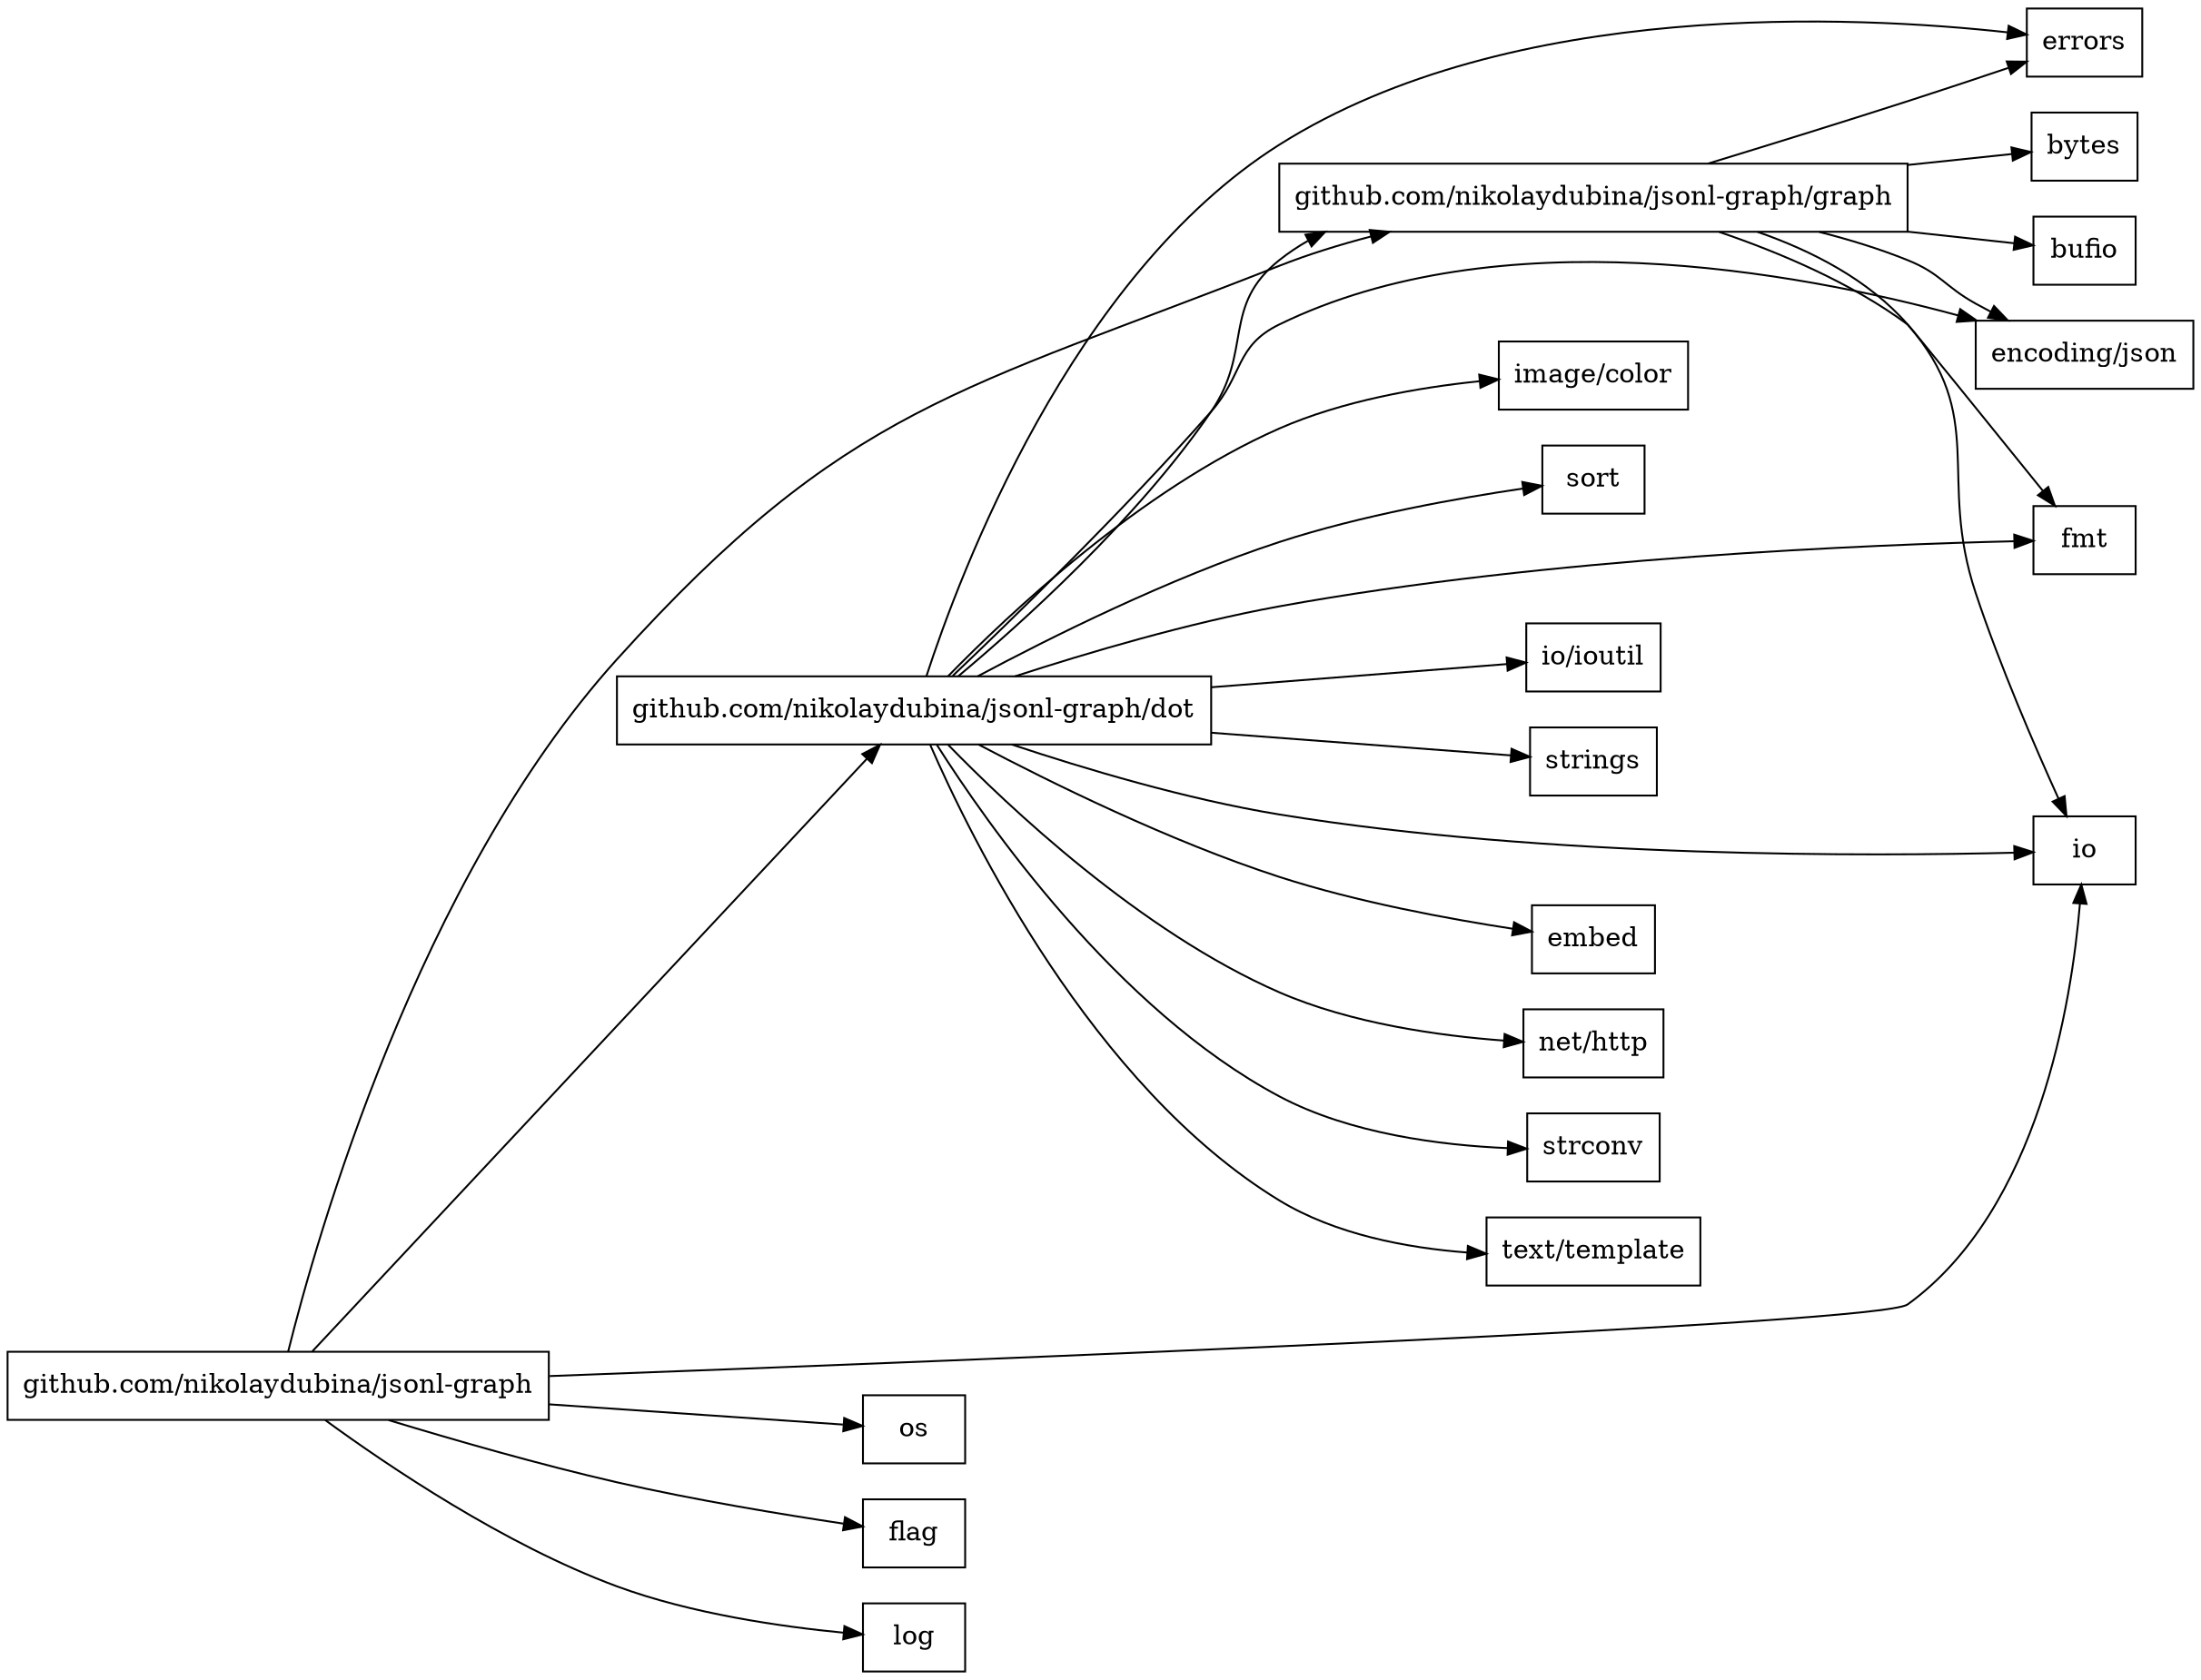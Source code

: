 digraph G {
rankdir=LR
"errors"
[
shape=record
label="{ errors }"
]

"embed"
[
shape=record
label="{ embed }"
]

"net/http"
[
shape=record
label="{ net/http }"
]

"strconv"
[
shape=record
label="{ strconv }"
]

"text/template"
[
shape=record
label="{ text/template }"
]

"bytes"
[
shape=record
label="{ bytes }"
]

"github.com/nikolaydubina/jsonl-graph/graph"
[
shape=record
label="{ github.com/nikolaydubina/jsonl-graph/graph }"
]

"bufio"
[
shape=record
label="{ bufio }"
]

"encoding/json"
[
shape=record
label="{ encoding/json }"
]

"io"
[
shape=record
label="{ io }"
]

"github.com/nikolaydubina/jsonl-graph/dot"
[
shape=record
label="{ github.com/nikolaydubina/jsonl-graph/dot }"
]

"image/color"
[
shape=record
label="{ image/color }"
]

"sort"
[
shape=record
label="{ sort }"
]

"github.com/nikolaydubina/jsonl-graph"
[
shape=record
label="{ github.com/nikolaydubina/jsonl-graph }"
]

"os"
[
shape=record
label="{ os }"
]

"fmt"
[
shape=record
label="{ fmt }"
]

"io/ioutil"
[
shape=record
label="{ io/ioutil }"
]

"strings"
[
shape=record
label="{ strings }"
]

"flag"
[
shape=record
label="{ flag }"
]

"log"
[
shape=record
label="{ log }"
]

"github.com/nikolaydubina/jsonl-graph/dot" -> "encoding/json"
"github.com/nikolaydubina/jsonl-graph/dot" -> "io"
"github.com/nikolaydubina/jsonl-graph/dot" -> "strconv"
"github.com/nikolaydubina/jsonl-graph/graph" -> "fmt"
"github.com/nikolaydubina/jsonl-graph/dot" -> "embed"
"github.com/nikolaydubina/jsonl-graph/dot" -> "image/color"
"github.com/nikolaydubina/jsonl-graph/dot" -> "sort"
"github.com/nikolaydubina/jsonl-graph/dot" -> "strings"
"github.com/nikolaydubina/jsonl-graph" -> "github.com/nikolaydubina/jsonl-graph/graph"
"github.com/nikolaydubina/jsonl-graph" -> "log"
"github.com/nikolaydubina/jsonl-graph/graph" -> "bytes"
"github.com/nikolaydubina/jsonl-graph/graph" -> "errors"
"github.com/nikolaydubina/jsonl-graph/dot" -> "io/ioutil"
"github.com/nikolaydubina/jsonl-graph/dot" -> "text/template"
"github.com/nikolaydubina/jsonl-graph" -> "flag"
"github.com/nikolaydubina/jsonl-graph/graph" -> "bufio"
"github.com/nikolaydubina/jsonl-graph/graph" -> "encoding/json"
"github.com/nikolaydubina/jsonl-graph/dot" -> "fmt"
"github.com/nikolaydubina/jsonl-graph/dot" -> "github.com/nikolaydubina/jsonl-graph/graph"
"github.com/nikolaydubina/jsonl-graph/dot" -> "net/http"
"github.com/nikolaydubina/jsonl-graph" -> "github.com/nikolaydubina/jsonl-graph/dot"
"github.com/nikolaydubina/jsonl-graph" -> "io"
"github.com/nikolaydubina/jsonl-graph" -> "os"
"github.com/nikolaydubina/jsonl-graph/graph" -> "io"
"github.com/nikolaydubina/jsonl-graph/dot" -> "errors"
}
